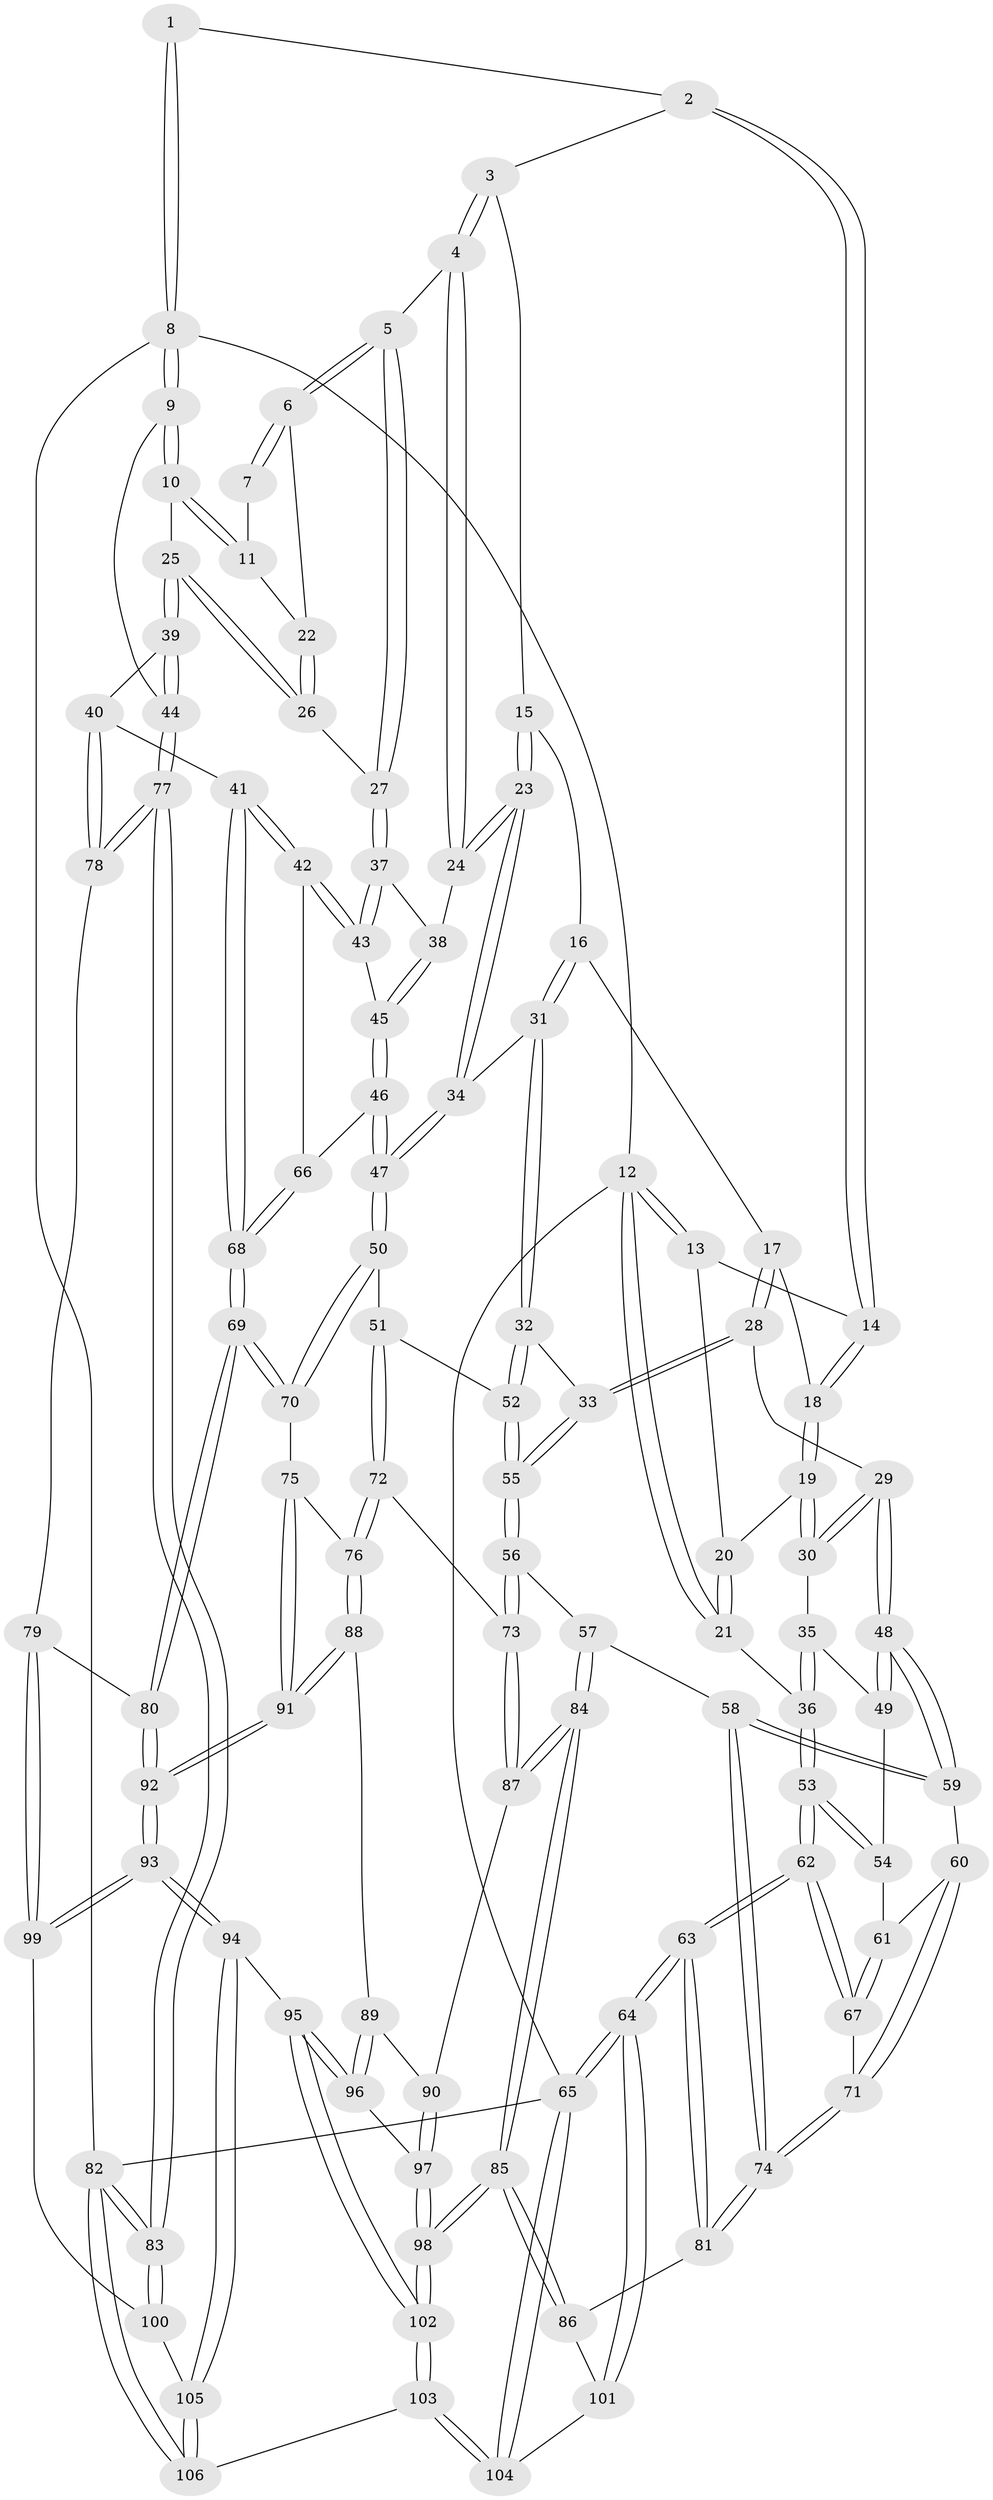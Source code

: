 // Generated by graph-tools (version 1.1) at 2025/00/03/09/25 05:00:14]
// undirected, 106 vertices, 262 edges
graph export_dot {
graph [start="1"]
  node [color=gray90,style=filled];
  1 [pos="+0.848823485187995+0"];
  2 [pos="+0.48851055058845416+0"];
  3 [pos="+0.5296243270653472+0"];
  4 [pos="+0.6935677694685357+0.15010722082697808"];
  5 [pos="+0.7628646062463882+0.09953486423044154"];
  6 [pos="+0.7643180477776301+0.09752673661940388"];
  7 [pos="+0.8400660157548022+0"];
  8 [pos="+1+0"];
  9 [pos="+1+0.14420284567225955"];
  10 [pos="+0.9841879794605903+0.17489942858169527"];
  11 [pos="+0.9126063796053425+0.08639057100151072"];
  12 [pos="+0+0"];
  13 [pos="+0.21406166598734536+0"];
  14 [pos="+0.4602660999308468+0"];
  15 [pos="+0.5492346875004575+0.10835592707784178"];
  16 [pos="+0.4915216723831594+0.18065046563222012"];
  17 [pos="+0.4220637056771829+0.13875212829211295"];
  18 [pos="+0.387393926063908+0.05514036637640095"];
  19 [pos="+0.2725318058748277+0.1402373504706091"];
  20 [pos="+0.23217969085971446+0.09812021740537158"];
  21 [pos="+0+0"];
  22 [pos="+0.8519008944985903+0.1392262319213716"];
  23 [pos="+0.6288528651866626+0.23454409388565997"];
  24 [pos="+0.6695836295029601+0.2229504559765485"];
  25 [pos="+0.9161958182848524+0.23400969843842154"];
  26 [pos="+0.8678171937170036+0.23792517392198298"];
  27 [pos="+0.8635264197605551+0.23925086771838316"];
  28 [pos="+0.376947703034655+0.30689087591949393"];
  29 [pos="+0.34542601622103836+0.30630637382717374"];
  30 [pos="+0.23293400230807998+0.2304274889496288"];
  31 [pos="+0.5563655995278427+0.27328516603211767"];
  32 [pos="+0.43734064774803344+0.3349608560986286"];
  33 [pos="+0.4343974716556652+0.33478234997953976"];
  34 [pos="+0.5688617683344579+0.27305377387187085"];
  35 [pos="+0.18074050860451274+0.2439873594232547"];
  36 [pos="+0+0"];
  37 [pos="+0.8180299279223534+0.26993092970861754"];
  38 [pos="+0.6813922541901019+0.23195559329356918"];
  39 [pos="+0.970322227306864+0.38282975559039367"];
  40 [pos="+0.863999564637266+0.45908842393733335"];
  41 [pos="+0.8613125685458026+0.45882946551913395"];
  42 [pos="+0.8318820185309468+0.4262533820141202"];
  43 [pos="+0.8188047201298546+0.38680822701623774"];
  44 [pos="+1+0.3879407032083755"];
  45 [pos="+0.7064354981346871+0.3436000631767602"];
  46 [pos="+0.6663584009059732+0.4246926780914362"];
  47 [pos="+0.6246357837509984+0.4331416366861815"];
  48 [pos="+0.2828246363102877+0.4173758803192497"];
  49 [pos="+0.15520969091375392+0.3201644578833592"];
  50 [pos="+0.5882666317695744+0.4849851043120044"];
  51 [pos="+0.5432551841787033+0.47468124938378536"];
  52 [pos="+0.5021530662787146+0.4420390641277638"];
  53 [pos="+0+0.3780812900260827"];
  54 [pos="+0.12443629422736971+0.37092254545658904"];
  55 [pos="+0.36160714969521224+0.52747532117487"];
  56 [pos="+0.3549989687102435+0.5376084593222498"];
  57 [pos="+0.33477415425925494+0.5356537940758189"];
  58 [pos="+0.3022476738972824+0.5218018179292712"];
  59 [pos="+0.2713976148140151+0.4720069371152498"];
  60 [pos="+0.25280212548645165+0.46819436700864564"];
  61 [pos="+0.13889046051180373+0.4138358743442897"];
  62 [pos="+0+0.41384896945468225"];
  63 [pos="+0+0.7242229244111191"];
  64 [pos="+0+1"];
  65 [pos="+0+1"];
  66 [pos="+0.6758383893963261+0.4277348929798744"];
  67 [pos="+0.1026438522944155+0.5068935716784374"];
  68 [pos="+0.763375051284245+0.5688081323522214"];
  69 [pos="+0.7314425060098907+0.6258088518570325"];
  70 [pos="+0.616293092879504+0.5809076695320216"];
  71 [pos="+0.11434852227298338+0.5393682339115192"];
  72 [pos="+0.4092011648157201+0.5808997314391793"];
  73 [pos="+0.4038964323998146+0.5783949395568225"];
  74 [pos="+0.12409993333032396+0.6489208576779835"];
  75 [pos="+0.5638340767882246+0.6199242177674744"];
  76 [pos="+0.44090000883112707+0.6137181427452155"];
  77 [pos="+1+0.6429365593945067"];
  78 [pos="+0.9496518161327653+0.5586483738198259"];
  79 [pos="+0.8235357298687427+0.7297023058973259"];
  80 [pos="+0.7328981438115403+0.6293006447763636"];
  81 [pos="+0.11038501725276535+0.6834689731265394"];
  82 [pos="+1+1"];
  83 [pos="+1+1"];
  84 [pos="+0.25822741529340115+0.7497525890283327"];
  85 [pos="+0.2367182840305263+0.7622676232518245"];
  86 [pos="+0.18259279710544848+0.7479440751820043"];
  87 [pos="+0.30849586584676053+0.7373938370744775"];
  88 [pos="+0.4363161699686764+0.6983994036955687"];
  89 [pos="+0.39617647689754504+0.7296307392430337"];
  90 [pos="+0.3606350765330609+0.7400720608889833"];
  91 [pos="+0.5482507368369774+0.7799257436181941"];
  92 [pos="+0.5640271261210547+0.8198050698949002"];
  93 [pos="+0.5650225967212064+0.8482128602602524"];
  94 [pos="+0.5643409007722288+0.8496881786592442"];
  95 [pos="+0.48679371238923036+0.8548756473986225"];
  96 [pos="+0.47147956128077106+0.8493427520495753"];
  97 [pos="+0.41078136359432843+0.8422605930191496"];
  98 [pos="+0.2944936120338906+0.8741775758331674"];
  99 [pos="+0.8470668468762069+0.7891906757745375"];
  100 [pos="+0.8630296614962821+0.805066644748877"];
  101 [pos="+0.16240385202876179+0.7974303204877643"];
  102 [pos="+0.29171217076388245+1"];
  103 [pos="+0.26346508300507104+1"];
  104 [pos="+0.057925088670397265+1"];
  105 [pos="+0.6253637068485022+1"];
  106 [pos="+0.621892736534317+1"];
  1 -- 2;
  1 -- 8;
  1 -- 8;
  2 -- 3;
  2 -- 14;
  2 -- 14;
  3 -- 4;
  3 -- 4;
  3 -- 15;
  4 -- 5;
  4 -- 24;
  4 -- 24;
  5 -- 6;
  5 -- 6;
  5 -- 27;
  5 -- 27;
  6 -- 7;
  6 -- 7;
  6 -- 22;
  7 -- 11;
  8 -- 9;
  8 -- 9;
  8 -- 12;
  8 -- 82;
  9 -- 10;
  9 -- 10;
  9 -- 44;
  10 -- 11;
  10 -- 11;
  10 -- 25;
  11 -- 22;
  12 -- 13;
  12 -- 13;
  12 -- 21;
  12 -- 21;
  12 -- 65;
  13 -- 14;
  13 -- 20;
  14 -- 18;
  14 -- 18;
  15 -- 16;
  15 -- 23;
  15 -- 23;
  16 -- 17;
  16 -- 31;
  16 -- 31;
  17 -- 18;
  17 -- 28;
  17 -- 28;
  18 -- 19;
  18 -- 19;
  19 -- 20;
  19 -- 30;
  19 -- 30;
  20 -- 21;
  20 -- 21;
  21 -- 36;
  22 -- 26;
  22 -- 26;
  23 -- 24;
  23 -- 24;
  23 -- 34;
  23 -- 34;
  24 -- 38;
  25 -- 26;
  25 -- 26;
  25 -- 39;
  25 -- 39;
  26 -- 27;
  27 -- 37;
  27 -- 37;
  28 -- 29;
  28 -- 33;
  28 -- 33;
  29 -- 30;
  29 -- 30;
  29 -- 48;
  29 -- 48;
  30 -- 35;
  31 -- 32;
  31 -- 32;
  31 -- 34;
  32 -- 33;
  32 -- 52;
  32 -- 52;
  33 -- 55;
  33 -- 55;
  34 -- 47;
  34 -- 47;
  35 -- 36;
  35 -- 36;
  35 -- 49;
  36 -- 53;
  36 -- 53;
  37 -- 38;
  37 -- 43;
  37 -- 43;
  38 -- 45;
  38 -- 45;
  39 -- 40;
  39 -- 44;
  39 -- 44;
  40 -- 41;
  40 -- 78;
  40 -- 78;
  41 -- 42;
  41 -- 42;
  41 -- 68;
  41 -- 68;
  42 -- 43;
  42 -- 43;
  42 -- 66;
  43 -- 45;
  44 -- 77;
  44 -- 77;
  45 -- 46;
  45 -- 46;
  46 -- 47;
  46 -- 47;
  46 -- 66;
  47 -- 50;
  47 -- 50;
  48 -- 49;
  48 -- 49;
  48 -- 59;
  48 -- 59;
  49 -- 54;
  50 -- 51;
  50 -- 70;
  50 -- 70;
  51 -- 52;
  51 -- 72;
  51 -- 72;
  52 -- 55;
  52 -- 55;
  53 -- 54;
  53 -- 54;
  53 -- 62;
  53 -- 62;
  54 -- 61;
  55 -- 56;
  55 -- 56;
  56 -- 57;
  56 -- 73;
  56 -- 73;
  57 -- 58;
  57 -- 84;
  57 -- 84;
  58 -- 59;
  58 -- 59;
  58 -- 74;
  58 -- 74;
  59 -- 60;
  60 -- 61;
  60 -- 71;
  60 -- 71;
  61 -- 67;
  61 -- 67;
  62 -- 63;
  62 -- 63;
  62 -- 67;
  62 -- 67;
  63 -- 64;
  63 -- 64;
  63 -- 81;
  63 -- 81;
  64 -- 65;
  64 -- 65;
  64 -- 101;
  64 -- 101;
  65 -- 82;
  65 -- 104;
  65 -- 104;
  66 -- 68;
  66 -- 68;
  67 -- 71;
  68 -- 69;
  68 -- 69;
  69 -- 70;
  69 -- 70;
  69 -- 80;
  69 -- 80;
  70 -- 75;
  71 -- 74;
  71 -- 74;
  72 -- 73;
  72 -- 76;
  72 -- 76;
  73 -- 87;
  73 -- 87;
  74 -- 81;
  74 -- 81;
  75 -- 76;
  75 -- 91;
  75 -- 91;
  76 -- 88;
  76 -- 88;
  77 -- 78;
  77 -- 78;
  77 -- 83;
  77 -- 83;
  78 -- 79;
  79 -- 80;
  79 -- 99;
  79 -- 99;
  80 -- 92;
  80 -- 92;
  81 -- 86;
  82 -- 83;
  82 -- 83;
  82 -- 106;
  82 -- 106;
  83 -- 100;
  83 -- 100;
  84 -- 85;
  84 -- 85;
  84 -- 87;
  84 -- 87;
  85 -- 86;
  85 -- 86;
  85 -- 98;
  85 -- 98;
  86 -- 101;
  87 -- 90;
  88 -- 89;
  88 -- 91;
  88 -- 91;
  89 -- 90;
  89 -- 96;
  89 -- 96;
  90 -- 97;
  90 -- 97;
  91 -- 92;
  91 -- 92;
  92 -- 93;
  92 -- 93;
  93 -- 94;
  93 -- 94;
  93 -- 99;
  93 -- 99;
  94 -- 95;
  94 -- 105;
  94 -- 105;
  95 -- 96;
  95 -- 96;
  95 -- 102;
  95 -- 102;
  96 -- 97;
  97 -- 98;
  97 -- 98;
  98 -- 102;
  98 -- 102;
  99 -- 100;
  100 -- 105;
  101 -- 104;
  102 -- 103;
  102 -- 103;
  103 -- 104;
  103 -- 104;
  103 -- 106;
  105 -- 106;
  105 -- 106;
}
